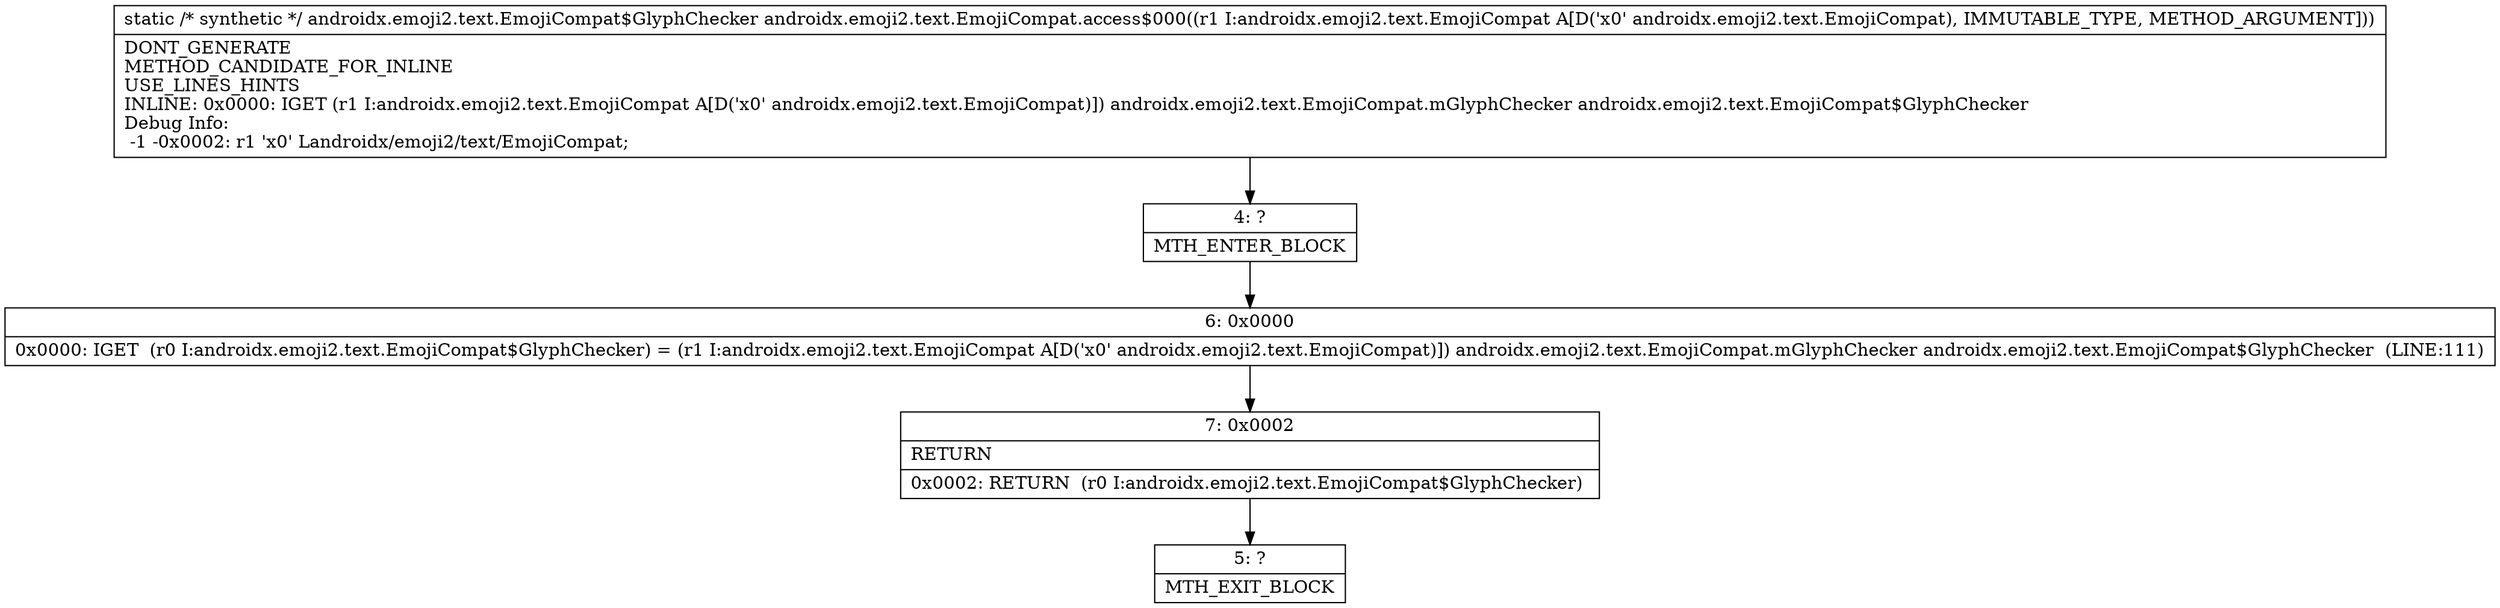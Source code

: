 digraph "CFG forandroidx.emoji2.text.EmojiCompat.access$000(Landroidx\/emoji2\/text\/EmojiCompat;)Landroidx\/emoji2\/text\/EmojiCompat$GlyphChecker;" {
Node_4 [shape=record,label="{4\:\ ?|MTH_ENTER_BLOCK\l}"];
Node_6 [shape=record,label="{6\:\ 0x0000|0x0000: IGET  (r0 I:androidx.emoji2.text.EmojiCompat$GlyphChecker) = (r1 I:androidx.emoji2.text.EmojiCompat A[D('x0' androidx.emoji2.text.EmojiCompat)]) androidx.emoji2.text.EmojiCompat.mGlyphChecker androidx.emoji2.text.EmojiCompat$GlyphChecker  (LINE:111)\l}"];
Node_7 [shape=record,label="{7\:\ 0x0002|RETURN\l|0x0002: RETURN  (r0 I:androidx.emoji2.text.EmojiCompat$GlyphChecker) \l}"];
Node_5 [shape=record,label="{5\:\ ?|MTH_EXIT_BLOCK\l}"];
MethodNode[shape=record,label="{static \/* synthetic *\/ androidx.emoji2.text.EmojiCompat$GlyphChecker androidx.emoji2.text.EmojiCompat.access$000((r1 I:androidx.emoji2.text.EmojiCompat A[D('x0' androidx.emoji2.text.EmojiCompat), IMMUTABLE_TYPE, METHOD_ARGUMENT]))  | DONT_GENERATE\lMETHOD_CANDIDATE_FOR_INLINE\lUSE_LINES_HINTS\lINLINE: 0x0000: IGET  (r1 I:androidx.emoji2.text.EmojiCompat A[D('x0' androidx.emoji2.text.EmojiCompat)]) androidx.emoji2.text.EmojiCompat.mGlyphChecker androidx.emoji2.text.EmojiCompat$GlyphChecker\lDebug Info:\l  \-1 \-0x0002: r1 'x0' Landroidx\/emoji2\/text\/EmojiCompat;\l}"];
MethodNode -> Node_4;Node_4 -> Node_6;
Node_6 -> Node_7;
Node_7 -> Node_5;
}

